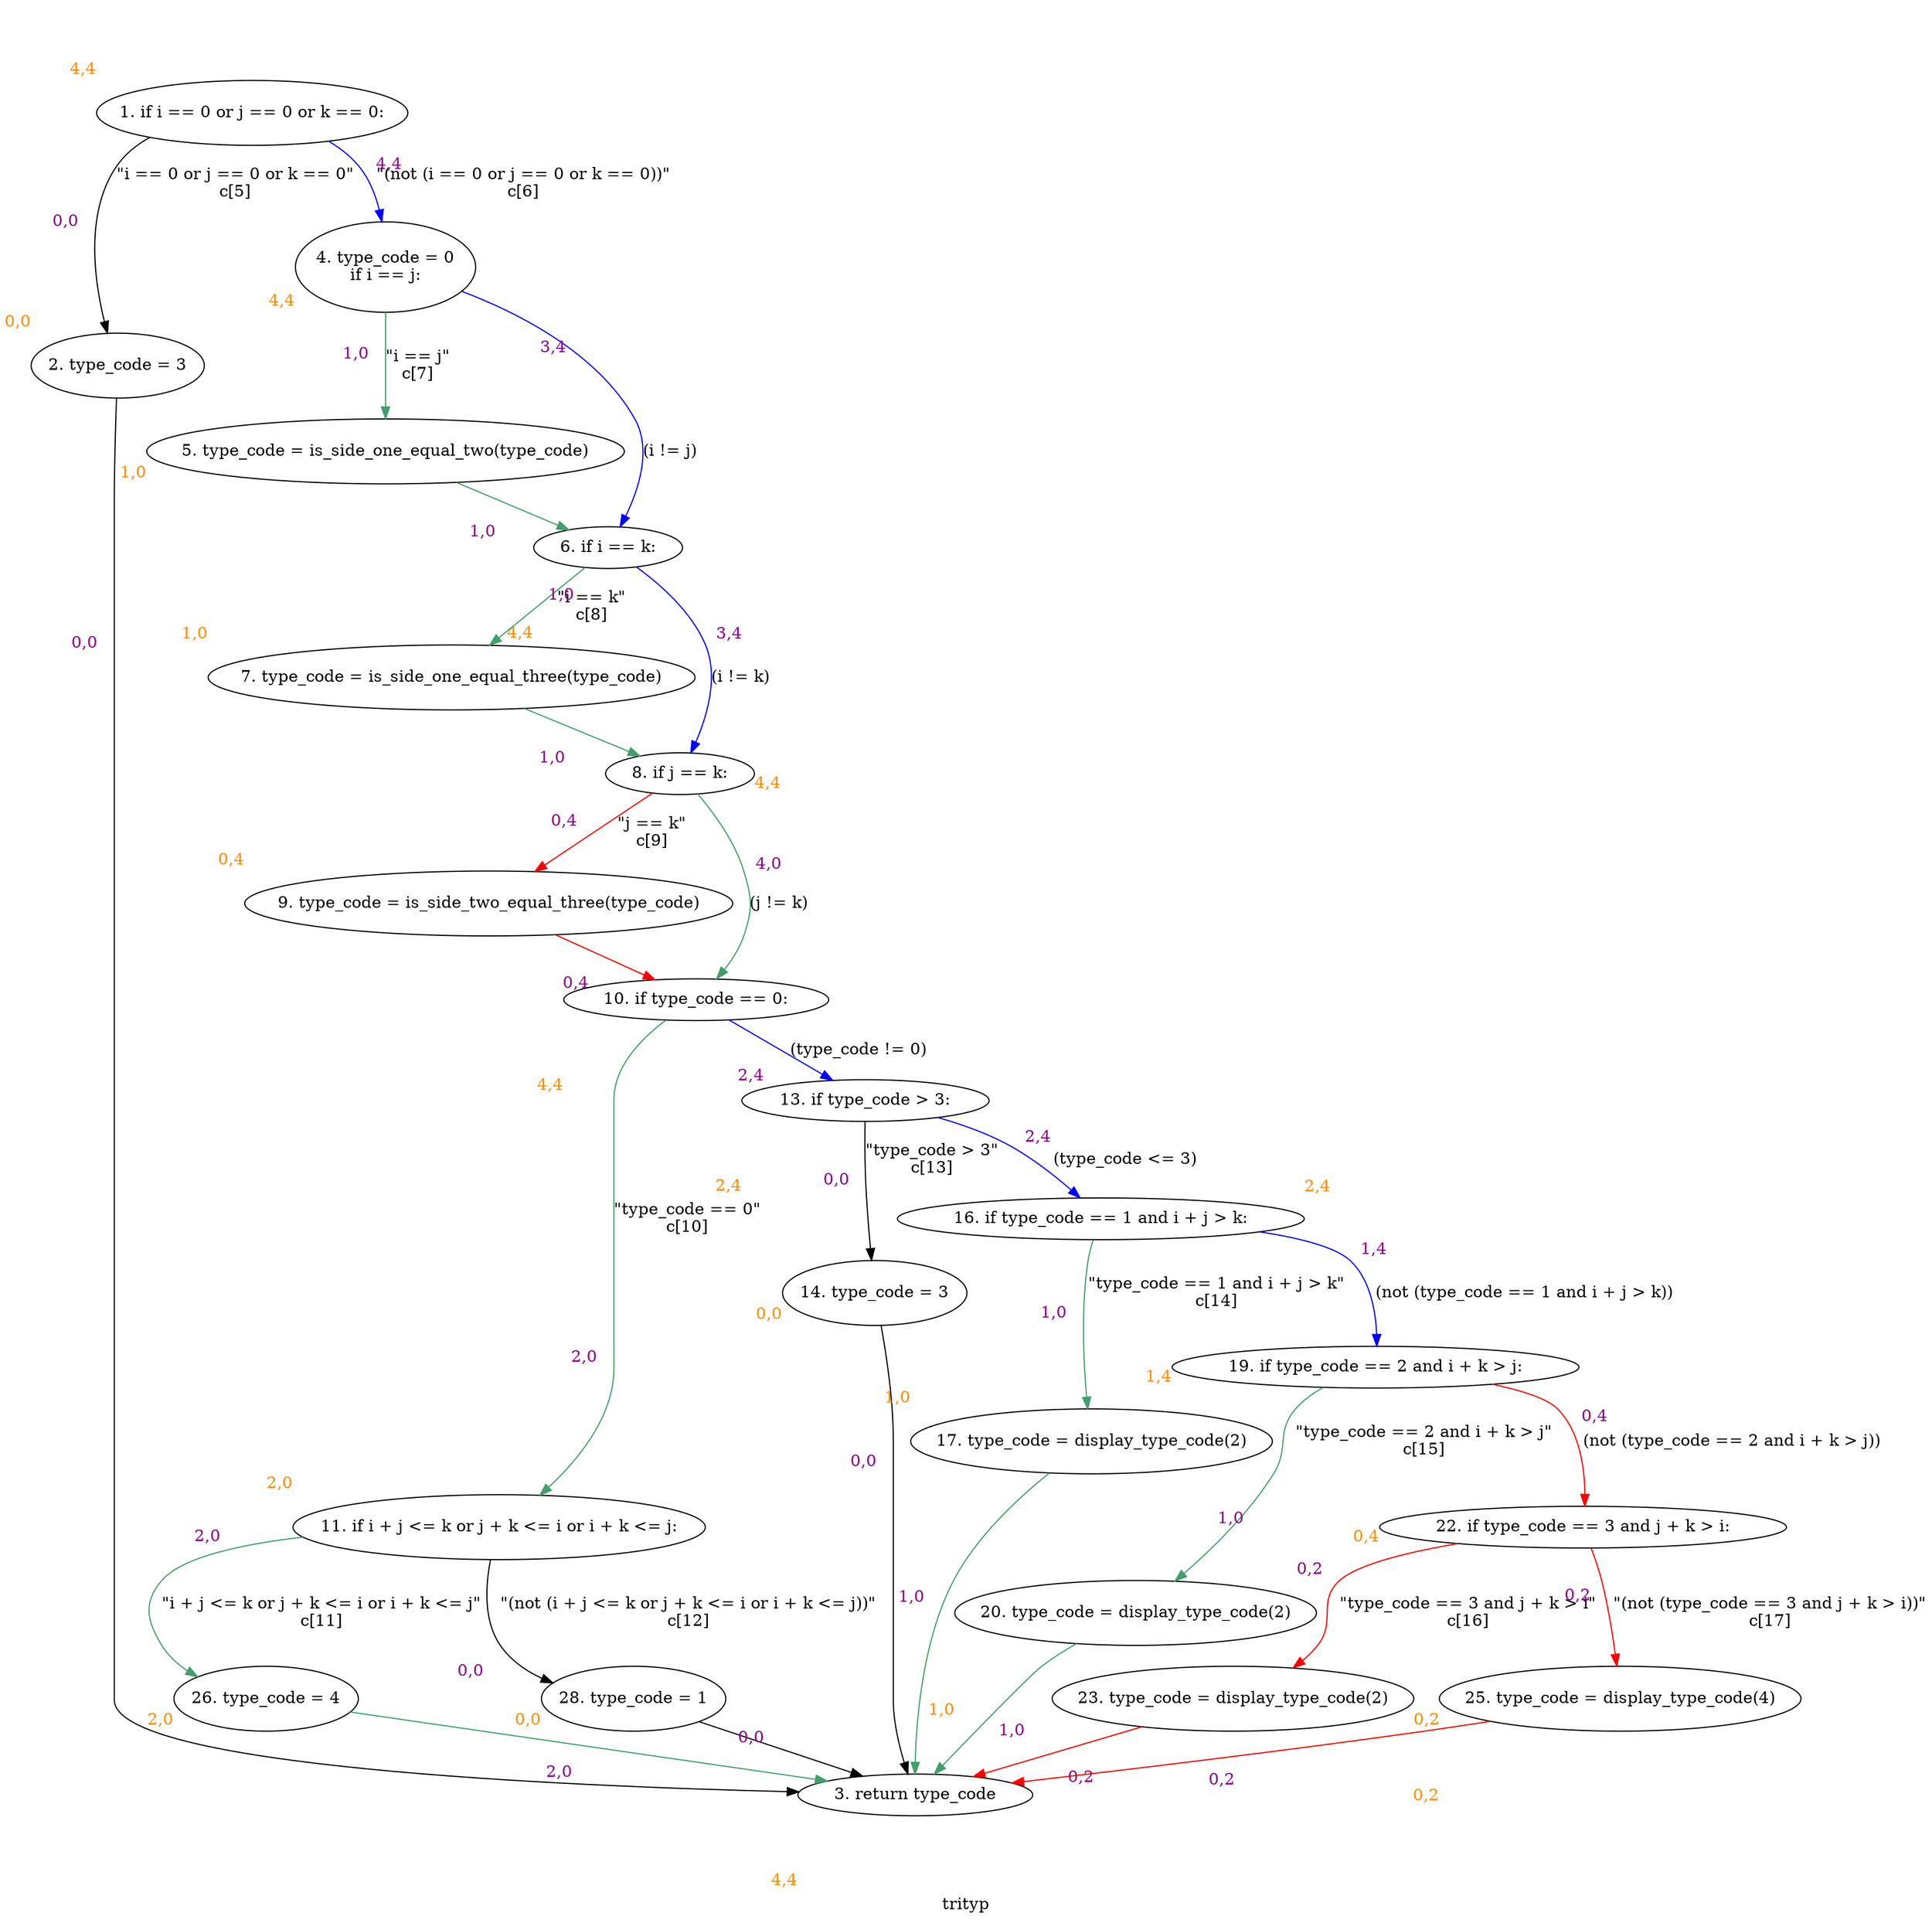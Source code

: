 digraph clustertrityp {
	graph [bb="0,0,1367.1,1542",
		label=trityp,
		lheight=0.22,
		lp="683.56,11.875",
		lwidth=0.41,
		xlabel=<<br></br><br></br><br></br><font color='darkorange'>-1,-1</font>>
	];
	node [label="\N",
		xlabel=<<br></br><br></br><br></br><font color='darkorange'>-1,-1</font>>
	];
	1	[height=0.77585,
		label="1. if i == 0 or j == 0 or k == 0:",
		pos="189.37,1498.3",
		width=3.4226,
		xlabel=<<br></br><br></br><br></br><font color='darkorange'>4,4</font>>,
		xlp="57.531,1534.1"];
	2	[height=0.77585,
		label="2. type_code = 3",
		pos="86.37,1278.8",
		width=1.92,
		xlabel=<<br></br><br></br><br></br><font color='darkorange'>0,0</font>>,
		xlp="8.625,1314.6"];
	1 -> 2	[label="\"i == 0 or j == 0 or k == 0\"\nc[5]",
		label_bgcolor=white,
		lp="178.37,1436.6",
		pos="e,80.967,1307 123.82,1474.4 114.67,1468.5 106.36,1461.3 100.37,1452.4 73.613,1412.6 74.763,1355.4 79.432,1317.9",
		xlabel=<<font color='darkmagenta'><br/>  0,0   <br/></font>>,
		xlp="61.317,1401.7"];
	4	[height=1.0852,
		label="4. type_code = 0
if i == j:",
		pos="293.37,1363.8",
		width=1.92,
		xlabel=<<br></br><br></br><br></br><font color='darkorange'>4,4</font>>,
		xlp="215.62,1410.8"];
	1 -> 4	[color=blue,
		label="\"(not (i == 0 or j == 0 or k == 0))\"\nc[6]",
		label_bgcolor=white,
		lp="375.25,1436.6",
		pos="e,284.84,1402.9 238.23,1472.4 246.39,1466.7 254.2,1460 260.37,1452.4 269.52,1441.2 276.3,1427.1 281.25,1413.6",
		xlabel=<<font color='darkmagenta'><br/>  4,4   <br/></font>>,
		xlp="267.91,1433.9"];
	3	[height=0.5,
		label="3. return type_code
",
		pos="606.37,41.75",
		width=2.3194,
		xlabel=<<br></br><br></br><br></br><font color='darkorange'>4,4</font>>,
		xlp="514.25,67.625"];
	2 -> 3	[label_bgcolor=white,
		pos="e,525.36,46.515 76.622,1250.9 68.889,1227 59.37,1191.2 59.37,1159 59.37,1159 59.37,1159 59.37,123.68 59.37,78.287 357.96,55.792 \
513.93,47.138",
		xlabel=<<font color='darkmagenta'><br/>  0,0   <br/></font>>,
		xlp="41.37,1037.5"];
	5	[height=0.77585,
		label="5. type_code = is_side_one_equal_two(type_code)",
		pos="293.37,1205",
		width=5.7207,
		xlabel=<<br></br><br></br><br></br><font color='darkorange'>1,0</font>>,
		xlp="78.8,1240.8"];
	4 -> 5	[color="#429E6A",
		label="\"i == j\"\nc[7]",
		label_bgcolor=white,
		lp="314.37,1278.8",
		pos="e,293.37,1233.1 293.37,1324.4 293.37,1300.1 293.37,1268.8 293.37,1244.4",
		xlabel=<<font color='darkmagenta'><br/>  1,0   <br/></font>>,
		xlp="275.37,1286.5"];
	6	[height=0.5,
		label="6. if i == k:
",
		pos="517.37,1122",
		width=1.4462,
		xlabel=<<br></br><br></br><br></br><font color='darkorange'>4,4</font>>,
		xlp="456.68,1147.9"];
	4 -> 6	[color=blue,
		label="(i != j)",
		label_bgcolor=white,
		lp="540,1205",
		pos="e,520.48,1140.1 353.21,1344 403.76,1324.7 473.35,1289.4 508.37,1232.9 523.47,1208.5 523.97,1175 521.8,1151.4",
		xlabel=<<font color='darkmagenta'><br/>  3,4   <br/></font>>,
		xlp="450.55,1286.4"];
	5 -> 6	[color="#429E6A",
		label_bgcolor=white,
		pos="e,482.31,1135.7 364.25,1178.4 399.44,1165.6 440.94,1150.6 471.84,1139.5",
		xlabel=<<font color='darkmagenta'><br/>  1,0   <br/></font>>,
		xlp="405.58,1164.8"];
	7	[height=0.77585,
		label="7. type_code = is_side_one_equal_three(type_code)",
		pos="406.37,1008.6",
		width=5.8385,
		xlabel=<<br></br><br></br><br></br><font color='darkorange'>1,0</font>>,
		xlp="187.56,1044.4"];
	6 -> 7	[color="#429E6A",
		label="\"i == k\"\nc[8]",
		label_bgcolor=white,
		lp="504.25,1070.3",
		pos="e,433.15,1036.5 500.99,1104.6 485.3,1088.8 461.13,1064.6 441.14,1044.5",
		xlabel=<<font color='darkmagenta'><br/>  1,0   <br/></font>>,
		xlp="449.22,1078.6"];
	8	[height=0.5,
		label="8. if j == k:
",
		pos="616.37,925.67",
		width=1.4462,
		xlabel=<<br></br><br></br><br></br><font color='darkorange'>4,4</font>>,
		xlp="555.68,951.54"];
	6 -> 8	[color=blue,
		label="(i != k)",
		label_bgcolor=white,
		lp="651.87,1008.6",
		pos="e,622.91,943.66 547.75,1107 573.72,1093.2 609.36,1069.4 625.37,1036.5 637.92,1010.8 632.71,977.57 626.23,954.44",
		xlabel=<<font color='darkmagenta'><br/>  3,4   <br/></font>>,
		xlp="607.38,1044.4"];
	7 -> 8	[color="#429E6A",
		label_bgcolor=white,
		pos="e,582.53,939.71 473.39,981.77 505.64,969.34 543.42,954.78 572.04,943.75",
		xlabel=<<font color='darkmagenta'><br/>  1,0   <br/></font>>,
		xlp="510.06,968.57"];
	9	[height=0.77585,
		label="9. type_code = is_side_two_equal_three(type_code)",
		pos="370.37,812.24",
		width=5.8533,
		xlabel=<<br></br><br></br><br></br><font color='darkorange'>0,4</font>>,
		xlp="151.03,848.04"];
	8 -> 9	[color=red,
		label="\"j == k\"\nc[9]",
		label_bgcolor=white,
		lp="559.25,873.92",
		pos="e,428.24,839.45 585.71,910.78 549.11,894.2 486.81,865.98 438.61,844.15",
		xlabel=<<font color='darkmagenta'><br/>  0,4   <br/></font>>,
		xlp="489.26,883.12"];
	10	[height=0.5,
		label="10. if type_code == 0:
",
		pos="429.37,729.31",
		width=2.6105,
		xlabel=<<br></br><br></br><br></br><font color='darkorange'>4,4</font>>,
		xlp="326.77,755.18"];
	8 -> 10	[color="#429E6A",
		label="(j != k)",
		label_bgcolor=white,
		lp="633.87,812.24",
		pos="e,507.65,739.48 618.34,907.2 620.63,878.06 620.76,819.29 590.37,784.31 572.02,763.18 545.14,750.29 518.58,742.45",
		xlabel=<<font color='darkmagenta'><br/>  4,0   <br/></font>>,
		xlp="572.36,776.42"];
	9 -> 10	[color=red,
		label_bgcolor=white,
		pos="e,416.84,747.49 390.02,784.29 396.52,775.37 403.74,765.47 410.2,756.6",
		xlabel=<<font color='darkmagenta'><br/>  0,4   <br/></font>>,
		xlp="385.32,773.91"];
	11	[height=0.77585,
		label="11. if i + j <= k or j + k <= i or i + k <= j:",
		pos="324.37,272.4",
		width=4.4538,
		xlabel=<<br></br><br></br><br></br><font color='darkorange'>2,0</font>>,
		xlp="155.41,308.21"];
	10 -> 11	[color="#429E6A",
		label="\"type_code == 0\"\nc[10]",
		label_bgcolor=white,
		lp="439.37,538.06",
		pos="e,345.68,300.26 415.49,711.06 403.59,694.51 388.37,668.3 388.37,642.56 388.37,642.56 388.37,642.56 388.37,409.19 388.37,372.91 369.44,\
335.93 352.18,309.75",
		xlabel=<<font color='darkmagenta'><br/>  2,0   <br/></font>>,
		xlp="370.37,417.07"];
	13	[height=0.5,
		label="13. if type_code > 3:
",
		pos="584.37,641.56",
		width=2.458,
		xlabel=<<br></br><br></br><br></br><font color='darkorange'>2,4</font>>,
		xlp="487.26,667.43"];
	10 -> 13	[color=blue,
		label="(type_code != 0)",
		label_bgcolor=white,
		lp="568,685.43",
		pos="e,554.84,658.89 459.26,711.77 483.67,698.27 518.38,679.06 545.05,664.31",
		xlabel=<<font color='darkmagenta'><br/>  2,4   <br/></font>>,
		xlp="489.32,693.06"];
	26	[height=0.77585,
		label="26. type_code = 4",
		pos="209.37,124.68",
		width=1.92,
		xlabel=<<br></br><br></br><br></br><font color='darkorange'>2,0</font>>,
		xlp="131.62,160.49"];
	11 -> 26	[color="#429E6A",
		label="\"i + j <= k or j + k <= i or i + k <= j\"\nc[11]",
		label_bgcolor=white,
		lp="208.62,198.54",
		pos="e,148.22,138.24 187.24,257.66 149.53,250.89 115.7,240.96 103.87,226.47 88.165,207.24 90.179,191.32 103.87,170.61 112.05,158.24 124.4,\
149.26 137.81,142.75",
		xlabel=<<font color='darkmagenta'><br/>  2,0   <br/></font>>,
		xlp="135.97,258.32"];
	28	[height=0.77585,
		label="28. type_code = 1",
		pos="371.37,124.68",
		width=1.92,
		xlabel=<<br></br><br></br><br></br><font color='darkorange'>0,0</font>>,
		xlp="293.62,160.49"];
	11 -> 28	[label="\"(not (i + j <= k or j + k <= i or i + k <= j))\"\nc[12]",
		label_bgcolor=white,
		lp="448.5,198.54",
		pos="e,339.88,149.48 319.05,244.15 316.24,223.18 315.15,193.95 325.12,170.61 327,166.21 329.54,162.03 332.47,158.11",
		xlabel=<<font color='darkmagenta'><br/>  0,0   <br/></font>>,
		xlp="318.46,187.71"];
	14	[height=0.77585,
		label="14. type_code = 3",
		pos="585.37,474.13",
		width=1.92,
		xlabel=<<br></br><br></br><br></br><font color='darkorange'>0,0</font>>,
		xlp="507.62,509.93"];
	13 -> 14	[label="\"type_code > 3\"\nc[13]",
		label_bgcolor=white,
		lp="631.25,589.81",
		pos="e,585.14,502.42 584.42,623.33 584.46,609.91 584.53,590.8 584.62,574.06 584.73,554.19 584.9,532.08 585.04,513.81",
		xlabel=<<font color='darkmagenta'><br/>  0,0   <br/></font>>,
		xlp="566.69,571.04"];
	16	[height=0.5,
		label="16. if type_code == 1 and i + j > k:
",
		pos="754.37,538.06",
		width=3.9411,
		xlabel=<<br></br><br></br><br></br><font color='darkorange'>2,4</font>>,
		xlp="603.86,563.93"];
	13 -> 16	[color=blue,
		label="(type_code <= 3)",
		label_bgcolor=white,
		lp="770.87,589.81",
		pos="e,739.33,556.43 635.74,626.55 651.31,621.18 668.07,614.21 682.37,605.56 700.69,594.46 718.4,578.2 731.68,564.54",
		xlabel=<<font color='darkmagenta'><br/>  2,4   <br/></font>>,
		xlp="711.01,606.4"];
	26 -> 3	[color="#429E6A",
		label_bgcolor=white,
		pos="e,536.49,51.957 261.03,105.87 271.65,102.57 282.81,99.34 293.37,96.75 371.3,77.634 461.77,62.803 525.34,53.561",
		xlabel=<<font color='darkmagenta'><br/>  2,0   <br/></font>>,
		xlp="380.12,82.371"];
	28 -> 3	[label_bgcolor=white,
		pos="e,563.29,57.585 423.23,105.82 461.66,92.587 513.87,74.606 552.71,61.229",
		xlabel=<<font color='darkmagenta'><br/>  0,0   <br/></font>>,
		xlp="475.14,89.621"];
	14 -> 3	[label_bgcolor=white,
		pos="e,599.83,60.156 586.05,446.12 586.63,420.64 587.37,381.36 587.37,347.26 587.37,347.26 587.37,347.26 587.37,123.68 587.37,105.85 \
591.79,86.39 596.37,71.018",
		xlabel=<<font color='darkmagenta'><br/>  0,0   <br/></font>>,
		xlp="569.37,327.19"];
	17	[height=0.77585,
		label="17. type_code = display_type_code(2)",
		pos="753.37,346.26",
		width=4.1886,
		xlabel=<<br></br><br></br><br></br><font color='darkorange'>1,0</font>>,
		xlp="593.96,382.07"];
	16 -> 17	[color="#429E6A",
		label="\"type_code == 1 and i + j > k\"\nc[14]",
		label_bgcolor=white,
		lp="837.37,474.13",
		pos="e,751.58,374.69 751.98,519.64 751.32,514.04 750.7,507.8 750.37,502.06 748.12,462.56 749.45,417.3 750.99,385.97",
		xlabel=<<font color='darkmagenta'><br/>  1,0   <br/></font>>,
		xlp="731.2,455"];
	19	[height=0.5,
		label="19. if type_code == 2 and i + k > j:
",
		pos="950.37,410.19",
		width=3.9411,
		xlabel=<<br></br><br></br><br></br><font color='darkorange'>1,4</font>>,
		xlp="799.86,436.07"];
	16 -> 19	[color=blue,
		label="(not (type_code == 1 and i + j > k))",
		label_bgcolor=white,
		lp="1051.2,474.13",
		pos="e,951.32,428.59 858.49,525.56 889.15,520.18 917.43,512.58 928.37,502.06 944.92,486.14 949.89,460.08 951.04,439.93",
		xlabel=<<font color='darkmagenta'><br/>  1,4   <br/></font>>,
		xlp="911.14,509.18"];
	17 -> 3	[color="#429E6A",
		label_bgcolor=white,
		pos="e,606.22,60.002 718.54,318.69 692.5,296.84 658.25,263.53 639.37,226.47 613.61,175.93 607.65,108.6 606.46,71.078",
		xlabel=<<font color='darkmagenta'><br/>  1,0   <br/></font>>,
		xlp="610.57,209.28"];
	20	[height=0.77585,
		label="20. type_code = display_type_code(2)",
		pos="791.37,198.54",
		width=4.1886,
		xlabel=<<br></br><br></br><br></br><font color='darkorange'>1,0</font>>,
		xlp="631.96,234.35"];
	19 -> 20	[color="#429E6A",
		label="\"type_code == 2 and i + k > j\"\nc[15]",
		label_bgcolor=white,
		lp="1011.4,346.26",
		pos="e,823.9,226.28 936.02,392.1 931.87,386.62 927.61,380.36 924.37,374.19 912.18,350.98 918.99,340.74 905.37,318.33 885.84,286.22 856.3,\
255.75 832.18,233.72",
		xlabel=<<font color='darkmagenta'><br/>  1,0   <br/></font>>,
		xlp="874.9,307.63"];
	22	[height=0.5,
		label="22. if type_code == 3 and j + k > i:
",
		pos="1124.4,272.4",
		width=3.9411,
		xlabel=<<br></br><br></br><br></br><font color='darkorange'>0,4</font>>,
		xlp="973.86,298.28"];
	19 -> 22	[color=red,
		label="(not (type_code == 2 and i + k > j))",
		label_bgcolor=white,
		lp="1225.2,346.26",
		pos="e,1125.8,290.59 1043.2,396.19 1069.3,390.75 1093.2,383.49 1102.4,374.19 1121,355.3 1125.5,324.46 1125.9,301.86",
		xlabel=<<font color='darkmagenta'><br/>  0,4   <br/></font>>,
		xlp="1131.6,366.53"];
	20 -> 3	[color="#429E6A",
		label_bgcolor=white,
		pos="e,623.67,59.487 715.73,174.07 703.77,168.27 692.14,161.18 682.37,152.61 653.53,127.3 662.24,108.56 639.37,77.75 636.88,74.402 634.11,\
71.028 631.26,67.766",
		xlabel=<<font color='darkmagenta'><br/>  1,0   <br/></font>>,
		xlp="641.86,128.39"];
	23	[height=0.77585,
		label="23. type_code = display_type_code(2)",
		pos="842.37,124.68",
		width=4.1886,
		xlabel=<<br></br><br></br><br></br><font color='darkorange'>0,2</font>>,
		xlp="682.96,160.49"];
	22 -> 23	[color=red,
		label="\"type_code == 3 and j + k > i\"\nc[16]",
		label_bgcolor=white,
		lp="1049.4,198.54",
		pos="e,915.67,149.41 1023.6,259.5 1001.3,252.77 979.24,242.4 962.37,226.47 943.3,208.47 961.05,189.98 943.37,170.61 938.03,164.77 931.79,\
159.64 925.08,155.15",
		xlabel=<<font color='darkmagenta'><br/>  0,2   <br/></font>>,
		xlp="970.68,214.3"];
	25	[height=0.77585,
		label="25. type_code = display_type_code(4)",
		pos="1162.4,124.68",
		width=4.1886,
		xlabel=<<br></br><br></br><br></br><font color='darkorange'>0,2</font>>,
		xlp="1003,160.49"];
	22 -> 25	[color=red,
		label="\"(not (type_code == 3 and j + k > i))\"\nc[17]",
		label_bgcolor=white,
		lp="1260.2,198.54",
		pos="e,1157.4,152.86 1131.1,254.07 1134.2,245.8 1137.7,235.71 1140.4,226.47 1146.2,206.08 1151.3,182.99 1155.2,164.05",
		xlabel=<<font color='darkmagenta'><br/>  0,2   <br/></font>>,
		xlp="1128.4,211.63"];
	23 -> 3	[color=red,
		label_bgcolor=white,
		pos="e,649.58,57.569 772.2,99.618 736.43,87.352 693.61,72.667 660.44,61.292",
		xlabel=<<font color='darkmagenta'><br/>  0,2   <br/></font>>,
		xlp="692.82,86.445"];
	25 -> 3	[color=red,
		label_bgcolor=white,
		pos="e,676.93,51.696 1054,104.97 1036.7,102.13 1019.1,99.295 1002.4,96.75 893.78,80.212 768.06,63.478 687.92,53.115",
		xlabel=<<font color='darkmagenta'><br/>  0,2   <br/></font>>,
		xlp="847.42,84.767"];
}
